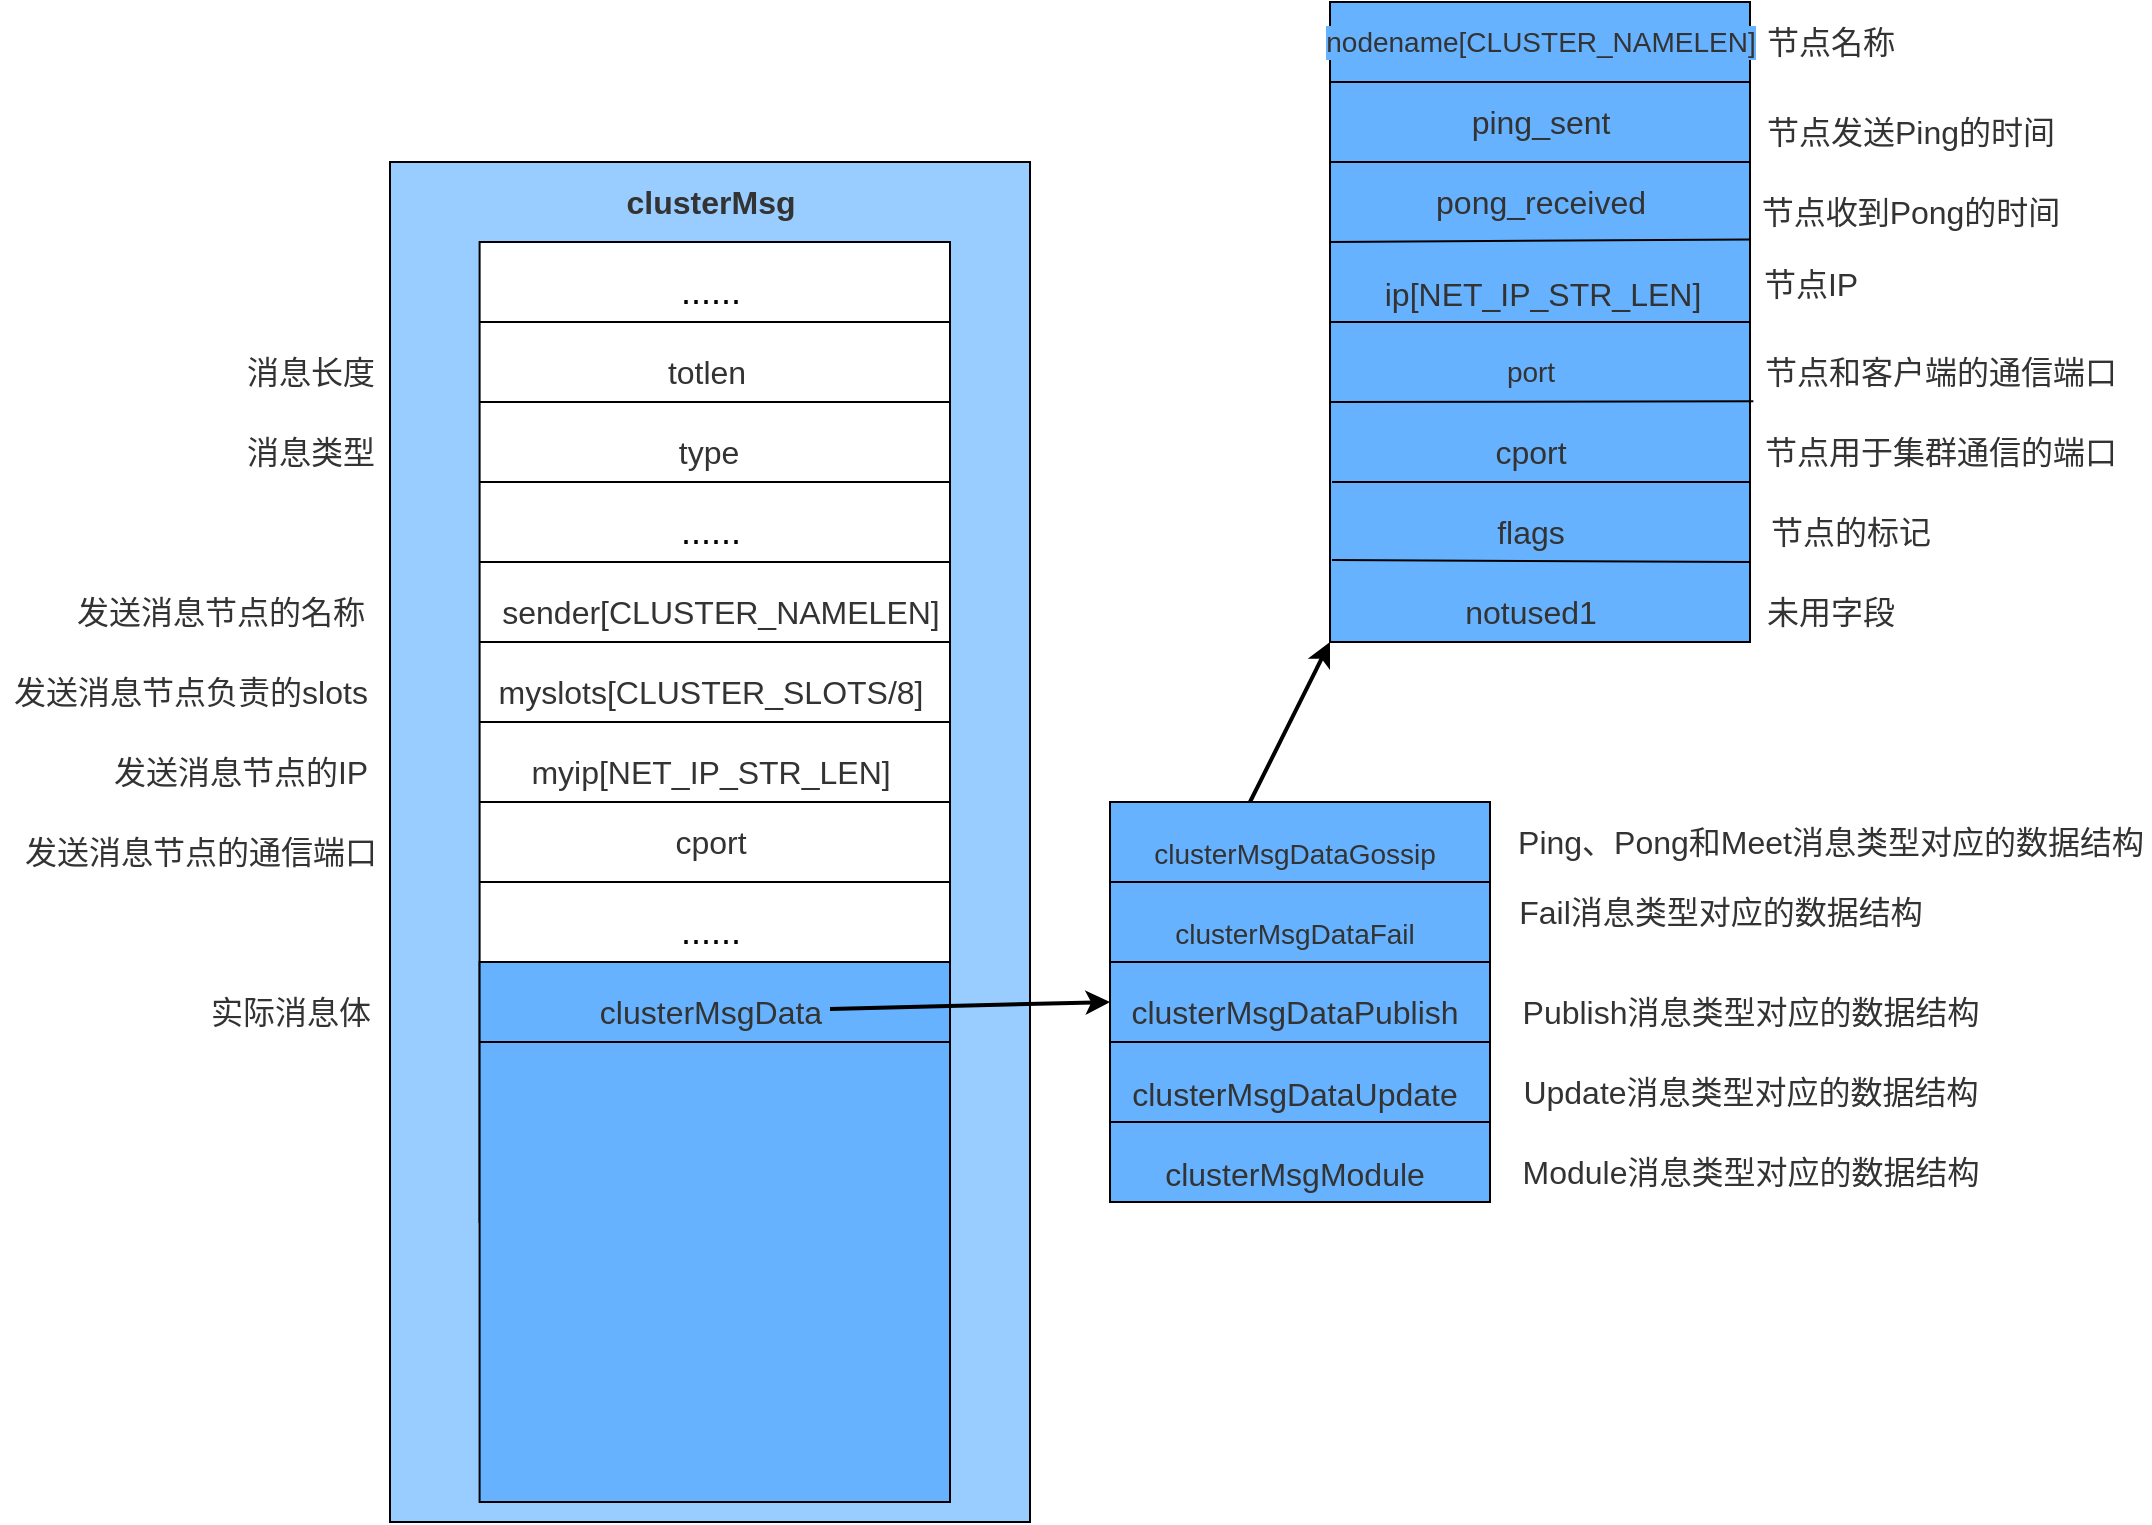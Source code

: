 <mxfile version="18.1.1" type="github">
  <diagram id="bmz4qM5Y3sQAAbuNU5tM" name="第 1 页">
    <mxGraphModel dx="1484" dy="2076" grid="1" gridSize="10" guides="1" tooltips="1" connect="1" arrows="1" fold="1" page="1" pageScale="1" pageWidth="827" pageHeight="1169" math="0" shadow="0">
      <root>
        <mxCell id="0" />
        <mxCell id="1" parent="0" />
        <mxCell id="fH-QqKqAevxP8JKAihMR-78" value="" style="rounded=0;whiteSpace=wrap;html=1;labelBackgroundColor=#FFFFFF;fontSize=18;fontColor=none;fillColor=#66B2FF;" vertex="1" parent="1">
          <mxGeometry x="670" y="-40" width="210" height="320" as="geometry" />
        </mxCell>
        <mxCell id="fH-QqKqAevxP8JKAihMR-61" value="&lt;span style=&quot;color: rgb(51, 51, 51); font-family: &amp;quot;PingFang SC&amp;quot;, Avenir, Tahoma, Arial, &amp;quot;Lantinghei SC&amp;quot;, &amp;quot;Microsoft Yahei&amp;quot;, &amp;quot;Hiragino Sans GB&amp;quot;, &amp;quot;Microsoft Sans Serif&amp;quot;, &amp;quot;WenQuanYi Micro Hei&amp;quot;, Helvetica, sans-serif; font-size: 16px; text-align: start;&quot;&gt;消息长度&lt;/span&gt;" style="text;html=1;resizable=0;autosize=1;align=center;verticalAlign=middle;points=[];fillColor=none;strokeColor=none;rounded=0;labelBackgroundColor=#FFFFFF;fontSize=18;fontColor=none;" vertex="1" parent="1">
          <mxGeometry x="120" y="130" width="80" height="30" as="geometry" />
        </mxCell>
        <mxCell id="fH-QqKqAevxP8JKAihMR-62" value="&lt;span style=&quot;color: rgb(51, 51, 51); font-family: &amp;quot;PingFang SC&amp;quot;, Avenir, Tahoma, Arial, &amp;quot;Lantinghei SC&amp;quot;, &amp;quot;Microsoft Yahei&amp;quot;, &amp;quot;Hiragino Sans GB&amp;quot;, &amp;quot;Microsoft Sans Serif&amp;quot;, &amp;quot;WenQuanYi Micro Hei&amp;quot;, Helvetica, sans-serif; font-size: 16px; text-align: start;&quot;&gt;消息类型&lt;/span&gt;" style="text;html=1;resizable=0;autosize=1;align=center;verticalAlign=middle;points=[];fillColor=none;strokeColor=none;rounded=0;labelBackgroundColor=#FFFFFF;fontSize=18;fontColor=none;" vertex="1" parent="1">
          <mxGeometry x="120" y="170" width="80" height="30" as="geometry" />
        </mxCell>
        <mxCell id="fH-QqKqAevxP8JKAihMR-63" value="&lt;span style=&quot;color: rgb(51, 51, 51); font-family: &amp;quot;PingFang SC&amp;quot;, Avenir, Tahoma, Arial, &amp;quot;Lantinghei SC&amp;quot;, &amp;quot;Microsoft Yahei&amp;quot;, &amp;quot;Hiragino Sans GB&amp;quot;, &amp;quot;Microsoft Sans Serif&amp;quot;, &amp;quot;WenQuanYi Micro Hei&amp;quot;, Helvetica, sans-serif; font-size: 16px; text-align: start;&quot;&gt;发送消息节点的名称&lt;/span&gt;" style="text;html=1;resizable=0;autosize=1;align=center;verticalAlign=middle;points=[];fillColor=none;strokeColor=none;rounded=0;labelBackgroundColor=#FFFFFF;fontSize=18;fontColor=none;" vertex="1" parent="1">
          <mxGeometry x="35" y="250" width="160" height="30" as="geometry" />
        </mxCell>
        <mxCell id="fH-QqKqAevxP8JKAihMR-64" value="&lt;span style=&quot;color: rgb(51, 51, 51); font-family: &amp;quot;PingFang SC&amp;quot;, Avenir, Tahoma, Arial, &amp;quot;Lantinghei SC&amp;quot;, &amp;quot;Microsoft Yahei&amp;quot;, &amp;quot;Hiragino Sans GB&amp;quot;, &amp;quot;Microsoft Sans Serif&amp;quot;, &amp;quot;WenQuanYi Micro Hei&amp;quot;, Helvetica, sans-serif; font-size: 16px; text-align: start;&quot;&gt;发送消息节点负责的slots&lt;/span&gt;" style="text;html=1;resizable=0;autosize=1;align=center;verticalAlign=middle;points=[];fillColor=none;strokeColor=none;rounded=0;labelBackgroundColor=#FFFFFF;fontSize=18;fontColor=none;" vertex="1" parent="1">
          <mxGeometry x="5" y="290" width="190" height="30" as="geometry" />
        </mxCell>
        <mxCell id="fH-QqKqAevxP8JKAihMR-65" value="&lt;span style=&quot;color: rgb(51, 51, 51); font-family: &amp;quot;PingFang SC&amp;quot;, Avenir, Tahoma, Arial, &amp;quot;Lantinghei SC&amp;quot;, &amp;quot;Microsoft Yahei&amp;quot;, &amp;quot;Hiragino Sans GB&amp;quot;, &amp;quot;Microsoft Sans Serif&amp;quot;, &amp;quot;WenQuanYi Micro Hei&amp;quot;, Helvetica, sans-serif; font-size: 16px; text-align: start;&quot;&gt;发送消息节点的IP&lt;/span&gt;" style="text;html=1;resizable=0;autosize=1;align=center;verticalAlign=middle;points=[];fillColor=none;strokeColor=none;rounded=0;labelBackgroundColor=#FFFFFF;fontSize=18;fontColor=none;" vertex="1" parent="1">
          <mxGeometry x="55" y="330" width="140" height="30" as="geometry" />
        </mxCell>
        <mxCell id="fH-QqKqAevxP8JKAihMR-66" value="&lt;span style=&quot;color: rgb(51, 51, 51); font-family: &amp;quot;PingFang SC&amp;quot;, Avenir, Tahoma, Arial, &amp;quot;Lantinghei SC&amp;quot;, &amp;quot;Microsoft Yahei&amp;quot;, &amp;quot;Hiragino Sans GB&amp;quot;, &amp;quot;Microsoft Sans Serif&amp;quot;, &amp;quot;WenQuanYi Micro Hei&amp;quot;, Helvetica, sans-serif; font-size: 16px; text-align: start;&quot;&gt;发送消息节点的通信端口&lt;/span&gt;" style="text;html=1;resizable=0;autosize=1;align=center;verticalAlign=middle;points=[];fillColor=none;strokeColor=none;rounded=0;labelBackgroundColor=#FFFFFF;fontSize=18;fontColor=none;" vertex="1" parent="1">
          <mxGeometry x="10" y="370" width="190" height="30" as="geometry" />
        </mxCell>
        <mxCell id="fH-QqKqAevxP8JKAihMR-67" value="&lt;span style=&quot;color: rgb(51, 51, 51); font-family: &amp;quot;PingFang SC&amp;quot;, Avenir, Tahoma, Arial, &amp;quot;Lantinghei SC&amp;quot;, &amp;quot;Microsoft Yahei&amp;quot;, &amp;quot;Hiragino Sans GB&amp;quot;, &amp;quot;Microsoft Sans Serif&amp;quot;, &amp;quot;WenQuanYi Micro Hei&amp;quot;, Helvetica, sans-serif; font-size: 16px; text-align: start;&quot;&gt;实际消息体&lt;/span&gt;" style="text;html=1;resizable=0;autosize=1;align=center;verticalAlign=middle;points=[];fillColor=none;strokeColor=none;rounded=0;labelBackgroundColor=#FFFFFF;fontSize=18;fontColor=none;" vertex="1" parent="1">
          <mxGeometry x="100" y="450" width="100" height="30" as="geometry" />
        </mxCell>
        <mxCell id="fH-QqKqAevxP8JKAihMR-69" value="&lt;span style=&quot;color: rgb(51, 51, 51); font-family: &amp;quot;PingFang SC&amp;quot;, Avenir, Tahoma, Arial, &amp;quot;Lantinghei SC&amp;quot;, &amp;quot;Microsoft Yahei&amp;quot;, &amp;quot;Hiragino Sans GB&amp;quot;, &amp;quot;Microsoft Sans Serif&amp;quot;, &amp;quot;WenQuanYi Micro Hei&amp;quot;, Helvetica, sans-serif; font-size: 16px; text-align: start;&quot;&gt;Ping、Pong和Meet消息类型对应的数据结构&lt;/span&gt;" style="text;html=1;resizable=0;autosize=1;align=center;verticalAlign=middle;points=[];fillColor=none;strokeColor=none;rounded=0;labelBackgroundColor=#FFFFFF;fontSize=18;fontColor=none;" vertex="1" parent="1">
          <mxGeometry x="760" y="365" width="320" height="30" as="geometry" />
        </mxCell>
        <mxCell id="fH-QqKqAevxP8JKAihMR-70" value="&lt;span style=&quot;color: rgb(51, 51, 51); font-family: &amp;quot;PingFang SC&amp;quot;, Avenir, Tahoma, Arial, &amp;quot;Lantinghei SC&amp;quot;, &amp;quot;Microsoft Yahei&amp;quot;, &amp;quot;Hiragino Sans GB&amp;quot;, &amp;quot;Microsoft Sans Serif&amp;quot;, &amp;quot;WenQuanYi Micro Hei&amp;quot;, Helvetica, sans-serif; font-size: 16px; text-align: start;&quot;&gt;Fail消息类型对应的数据结构&lt;/span&gt;" style="text;html=1;resizable=0;autosize=1;align=center;verticalAlign=middle;points=[];fillColor=none;strokeColor=none;rounded=0;labelBackgroundColor=#FFFFFF;fontSize=18;fontColor=none;" vertex="1" parent="1">
          <mxGeometry x="760" y="400" width="210" height="30" as="geometry" />
        </mxCell>
        <mxCell id="fH-QqKqAevxP8JKAihMR-71" value="&lt;span style=&quot;color: rgb(51, 51, 51); font-family: &amp;quot;PingFang SC&amp;quot;, Avenir, Tahoma, Arial, &amp;quot;Lantinghei SC&amp;quot;, &amp;quot;Microsoft Yahei&amp;quot;, &amp;quot;Hiragino Sans GB&amp;quot;, &amp;quot;Microsoft Sans Serif&amp;quot;, &amp;quot;WenQuanYi Micro Hei&amp;quot;, Helvetica, sans-serif; font-size: 16px; text-align: start;&quot;&gt;Publish消息类型对应的数据结构&lt;/span&gt;" style="text;html=1;resizable=0;autosize=1;align=center;verticalAlign=middle;points=[];fillColor=none;strokeColor=none;rounded=0;labelBackgroundColor=#FFFFFF;fontSize=18;fontColor=none;" vertex="1" parent="1">
          <mxGeometry x="760" y="450" width="240" height="30" as="geometry" />
        </mxCell>
        <mxCell id="fH-QqKqAevxP8JKAihMR-72" value="&lt;span style=&quot;color: rgb(51, 51, 51); font-family: &amp;quot;PingFang SC&amp;quot;, Avenir, Tahoma, Arial, &amp;quot;Lantinghei SC&amp;quot;, &amp;quot;Microsoft Yahei&amp;quot;, &amp;quot;Hiragino Sans GB&amp;quot;, &amp;quot;Microsoft Sans Serif&amp;quot;, &amp;quot;WenQuanYi Micro Hei&amp;quot;, Helvetica, sans-serif; font-size: 16px; text-align: start;&quot;&gt;Update消息类型对应的数据结构&lt;/span&gt;" style="text;html=1;resizable=0;autosize=1;align=center;verticalAlign=middle;points=[];fillColor=none;strokeColor=none;rounded=0;labelBackgroundColor=#FFFFFF;fontSize=18;fontColor=none;" vertex="1" parent="1">
          <mxGeometry x="760" y="490" width="240" height="30" as="geometry" />
        </mxCell>
        <mxCell id="fH-QqKqAevxP8JKAihMR-73" value="&lt;span style=&quot;color: rgb(51, 51, 51); font-family: &amp;quot;PingFang SC&amp;quot;, Avenir, Tahoma, Arial, &amp;quot;Lantinghei SC&amp;quot;, &amp;quot;Microsoft Yahei&amp;quot;, &amp;quot;Hiragino Sans GB&amp;quot;, &amp;quot;Microsoft Sans Serif&amp;quot;, &amp;quot;WenQuanYi Micro Hei&amp;quot;, Helvetica, sans-serif; font-size: 16px; text-align: start;&quot;&gt;Module消息类型对应的数据结构&lt;/span&gt;" style="text;html=1;resizable=0;autosize=1;align=center;verticalAlign=middle;points=[];fillColor=none;strokeColor=none;rounded=0;labelBackgroundColor=#FFFFFF;fontSize=18;fontColor=none;" vertex="1" parent="1">
          <mxGeometry x="760" y="530" width="240" height="30" as="geometry" />
        </mxCell>
        <mxCell id="fH-QqKqAevxP8JKAihMR-18" value="" style="group" vertex="1" connectable="0" parent="1">
          <mxGeometry x="200" y="40" width="550" height="680" as="geometry" />
        </mxCell>
        <mxCell id="fH-QqKqAevxP8JKAihMR-1" value="" style="rounded=0;whiteSpace=wrap;html=1;fillColor=#99CCFF;" vertex="1" parent="fH-QqKqAevxP8JKAihMR-18">
          <mxGeometry width="320" height="680" as="geometry" />
        </mxCell>
        <mxCell id="fH-QqKqAevxP8JKAihMR-4" value="" style="rounded=0;whiteSpace=wrap;html=1;labelBackgroundColor=#99CCFF;fillColor=#FFFFFF;" vertex="1" parent="fH-QqKqAevxP8JKAihMR-18">
          <mxGeometry x="44.8" y="40" width="235.2" height="490" as="geometry" />
        </mxCell>
        <mxCell id="fH-QqKqAevxP8JKAihMR-7" value="" style="endArrow=none;html=1;rounded=0;exitX=0;exitY=0.25;exitDx=0;exitDy=0;" edge="1" parent="fH-QqKqAevxP8JKAihMR-18">
          <mxGeometry width="50" height="50" relative="1" as="geometry">
            <mxPoint x="44.8" y="120" as="sourcePoint" />
            <mxPoint x="280" y="120" as="targetPoint" />
          </mxGeometry>
        </mxCell>
        <mxCell id="fH-QqKqAevxP8JKAihMR-16" value="&lt;span style=&quot;color: rgb(51, 51, 51); font-family: &amp;quot;PingFang SC&amp;quot;, Avenir, Tahoma, Arial, &amp;quot;Lantinghei SC&amp;quot;, &amp;quot;Microsoft Yahei&amp;quot;, &amp;quot;Hiragino Sans GB&amp;quot;, &amp;quot;Microsoft Sans Serif&amp;quot;, &amp;quot;WenQuanYi Micro Hei&amp;quot;, Helvetica, sans-serif; font-size: 16px; text-align: start;&quot;&gt;sender[CLUSTER_NAMELEN]&lt;/span&gt;" style="text;html=1;resizable=0;autosize=1;align=center;verticalAlign=middle;points=[];fillColor=none;strokeColor=none;rounded=0;labelBackgroundColor=#FFFFFF;fontSize=18;fontColor=none;" vertex="1" parent="fH-QqKqAevxP8JKAihMR-18">
          <mxGeometry x="54.8" y="210" width="220" height="30" as="geometry" />
        </mxCell>
        <mxCell id="fH-QqKqAevxP8JKAihMR-27" value="&lt;span style=&quot;color: rgb(51, 51, 51); font-family: &amp;quot;PingFang SC&amp;quot;, Avenir, Tahoma, Arial, &amp;quot;Lantinghei SC&amp;quot;, &amp;quot;Microsoft Yahei&amp;quot;, &amp;quot;Hiragino Sans GB&amp;quot;, &amp;quot;Microsoft Sans Serif&amp;quot;, &amp;quot;WenQuanYi Micro Hei&amp;quot;, Helvetica, sans-serif; font-size: 16px; text-align: start;&quot;&gt;cport&lt;/span&gt;" style="text;html=1;resizable=0;autosize=1;align=center;verticalAlign=middle;points=[];fillColor=none;strokeColor=none;rounded=0;labelBackgroundColor=#FFFFFF;fontSize=18;fontColor=none;" vertex="1" parent="fH-QqKqAevxP8JKAihMR-18">
          <mxGeometry x="135" y="325" width="50" height="30" as="geometry" />
        </mxCell>
        <mxCell id="fH-QqKqAevxP8JKAihMR-13" value="......" style="text;html=1;resizable=0;autosize=1;align=center;verticalAlign=middle;points=[];fillColor=none;strokeColor=none;rounded=0;labelBackgroundColor=#FFFFFF;fontSize=18;fontColor=none;" vertex="1" parent="fH-QqKqAevxP8JKAihMR-18">
          <mxGeometry x="135" y="50" width="50" height="30" as="geometry" />
        </mxCell>
        <mxCell id="fH-QqKqAevxP8JKAihMR-2" value="&lt;span style=&quot;color: rgb(51, 51, 51); font-family: &amp;quot;PingFang SC&amp;quot;, Avenir, Tahoma, Arial, &amp;quot;Lantinghei SC&amp;quot;, &amp;quot;Microsoft Yahei&amp;quot;, &amp;quot;Hiragino Sans GB&amp;quot;, &amp;quot;Microsoft Sans Serif&amp;quot;, &amp;quot;WenQuanYi Micro Hei&amp;quot;, Helvetica, sans-serif; font-size: 16px; text-align: start; background-color: rgb(153, 204, 255);&quot;&gt;&lt;b style=&quot;&quot;&gt;clusterMsg&lt;/b&gt;&lt;/span&gt;" style="text;html=1;resizable=0;autosize=1;align=center;verticalAlign=middle;points=[];fillColor=none;strokeColor=none;rounded=0;" vertex="1" parent="fH-QqKqAevxP8JKAihMR-18">
          <mxGeometry x="110" y="10" width="100" height="20" as="geometry" />
        </mxCell>
        <mxCell id="fH-QqKqAevxP8JKAihMR-26" value="&lt;span style=&quot;color: rgb(51, 51, 51); font-family: &amp;quot;PingFang SC&amp;quot;, Avenir, Tahoma, Arial, &amp;quot;Lantinghei SC&amp;quot;, &amp;quot;Microsoft Yahei&amp;quot;, &amp;quot;Hiragino Sans GB&amp;quot;, &amp;quot;Microsoft Sans Serif&amp;quot;, &amp;quot;WenQuanYi Micro Hei&amp;quot;, Helvetica, sans-serif; font-size: 16px; text-align: start;&quot;&gt;myip[NET_IP_STR_LEN]&lt;/span&gt;" style="text;html=1;resizable=0;autosize=1;align=center;verticalAlign=middle;points=[];fillColor=none;strokeColor=none;rounded=0;labelBackgroundColor=#FFFFFF;fontSize=18;fontColor=none;" vertex="1" parent="fH-QqKqAevxP8JKAihMR-18">
          <mxGeometry x="65" y="290" width="190" height="30" as="geometry" />
        </mxCell>
        <mxCell id="fH-QqKqAevxP8JKAihMR-36" value="" style="rounded=0;whiteSpace=wrap;html=1;labelBackgroundColor=#FFFFFF;fontSize=18;fontColor=none;fillColor=#66B2FF;" vertex="1" parent="fH-QqKqAevxP8JKAihMR-18">
          <mxGeometry x="44.8" y="400" width="235.2" height="270" as="geometry" />
        </mxCell>
        <mxCell id="fH-QqKqAevxP8JKAihMR-37" value="&lt;span style=&quot;color: rgb(51, 51, 51); font-family: &amp;quot;PingFang SC&amp;quot;, Avenir, Tahoma, Arial, &amp;quot;Lantinghei SC&amp;quot;, &amp;quot;Microsoft Yahei&amp;quot;, &amp;quot;Hiragino Sans GB&amp;quot;, &amp;quot;Microsoft Sans Serif&amp;quot;, &amp;quot;WenQuanYi Micro Hei&amp;quot;, Helvetica, sans-serif; font-size: 16px; text-align: start;&quot;&gt;clusterMsgData&lt;/span&gt;" style="text;html=1;resizable=0;autosize=1;align=center;verticalAlign=middle;points=[];fillColor=none;strokeColor=none;rounded=0;labelBackgroundColor=#66B2FF;fontSize=18;fontColor=none;" vertex="1" parent="fH-QqKqAevxP8JKAihMR-18">
          <mxGeometry x="100" y="410" width="120" height="30" as="geometry" />
        </mxCell>
        <mxCell id="fH-QqKqAevxP8JKAihMR-54" value="" style="endArrow=classic;html=1;rounded=0;fontSize=14;fontColor=none;strokeWidth=2;" edge="1" parent="fH-QqKqAevxP8JKAihMR-18" source="fH-QqKqAevxP8JKAihMR-37">
          <mxGeometry width="50" height="50" relative="1" as="geometry">
            <mxPoint x="280" y="450" as="sourcePoint" />
            <mxPoint x="360" y="420" as="targetPoint" />
          </mxGeometry>
        </mxCell>
        <mxCell id="fH-QqKqAevxP8JKAihMR-47" value="" style="group" vertex="1" connectable="0" parent="fH-QqKqAevxP8JKAihMR-18">
          <mxGeometry x="360" y="320" width="190" height="200" as="geometry" />
        </mxCell>
        <mxCell id="fH-QqKqAevxP8JKAihMR-38" value="" style="rounded=0;whiteSpace=wrap;html=1;labelBackgroundColor=#66B2FF;fontSize=18;fontColor=none;fillColor=#66B2FF;" vertex="1" parent="fH-QqKqAevxP8JKAihMR-47">
          <mxGeometry width="190" height="200" as="geometry" />
        </mxCell>
        <mxCell id="fH-QqKqAevxP8JKAihMR-39" value="" style="endArrow=none;html=1;rounded=0;" edge="1" parent="fH-QqKqAevxP8JKAihMR-47">
          <mxGeometry width="50" height="50" relative="1" as="geometry">
            <mxPoint y="40" as="sourcePoint" />
            <mxPoint x="190" y="40" as="targetPoint" />
          </mxGeometry>
        </mxCell>
        <mxCell id="fH-QqKqAevxP8JKAihMR-44" value="&lt;span style=&quot;color: rgb(51, 51, 51); font-family: &amp;quot;PingFang SC&amp;quot;, Avenir, Tahoma, Arial, &amp;quot;Lantinghei SC&amp;quot;, &amp;quot;Microsoft Yahei&amp;quot;, &amp;quot;Hiragino Sans GB&amp;quot;, &amp;quot;Microsoft Sans Serif&amp;quot;, &amp;quot;WenQuanYi Micro Hei&amp;quot;, Helvetica, sans-serif; text-align: start; background-color: rgb(102, 178, 255);&quot;&gt;&lt;font style=&quot;font-size: 14px;&quot;&gt;clusterMsgDataGossip&lt;/font&gt;&lt;/span&gt;" style="text;html=1;resizable=0;autosize=1;align=center;verticalAlign=middle;points=[];fillColor=none;strokeColor=none;rounded=0;labelBackgroundColor=#66B2FF;fontSize=18;fontColor=none;" vertex="1" parent="fH-QqKqAevxP8JKAihMR-47">
          <mxGeometry x="17.4" y="10" width="150" height="30" as="geometry" />
        </mxCell>
        <mxCell id="fH-QqKqAevxP8JKAihMR-41" value="" style="endArrow=none;html=1;rounded=0;" edge="1" parent="fH-QqKqAevxP8JKAihMR-47">
          <mxGeometry width="50" height="50" relative="1" as="geometry">
            <mxPoint y="80" as="sourcePoint" />
            <mxPoint x="190" y="80" as="targetPoint" />
          </mxGeometry>
        </mxCell>
        <mxCell id="fH-QqKqAevxP8JKAihMR-42" value="" style="endArrow=none;html=1;rounded=0;" edge="1" parent="fH-QqKqAevxP8JKAihMR-47">
          <mxGeometry width="50" height="50" relative="1" as="geometry">
            <mxPoint y="120" as="sourcePoint" />
            <mxPoint x="190" y="120" as="targetPoint" />
          </mxGeometry>
        </mxCell>
        <mxCell id="fH-QqKqAevxP8JKAihMR-46" value="" style="endArrow=none;html=1;rounded=0;" edge="1" parent="fH-QqKqAevxP8JKAihMR-47">
          <mxGeometry width="50" height="50" relative="1" as="geometry">
            <mxPoint y="160" as="sourcePoint" />
            <mxPoint x="190" y="160" as="targetPoint" />
          </mxGeometry>
        </mxCell>
        <mxCell id="fH-QqKqAevxP8JKAihMR-77" value="" style="endArrow=classic;html=1;rounded=0;fontSize=14;fontColor=none;strokeWidth=2;" edge="1" parent="fH-QqKqAevxP8JKAihMR-18">
          <mxGeometry width="50" height="50" relative="1" as="geometry">
            <mxPoint x="430" y="320" as="sourcePoint" />
            <mxPoint x="470" y="240" as="targetPoint" />
          </mxGeometry>
        </mxCell>
        <mxCell id="fH-QqKqAevxP8JKAihMR-14" value="&lt;span style=&quot;color: rgb(51, 51, 51); font-family: &amp;quot;PingFang SC&amp;quot;, Avenir, Tahoma, Arial, &amp;quot;Lantinghei SC&amp;quot;, &amp;quot;Microsoft Yahei&amp;quot;, &amp;quot;Hiragino Sans GB&amp;quot;, &amp;quot;Microsoft Sans Serif&amp;quot;, &amp;quot;WenQuanYi Micro Hei&amp;quot;, Helvetica, sans-serif; font-size: 16px; text-align: start;&quot;&gt;totlen&lt;/span&gt;" style="text;html=1;resizable=0;autosize=1;align=center;verticalAlign=middle;points=[];fillColor=none;strokeColor=none;rounded=0;labelBackgroundColor=#FFFFFF;fontSize=18;fontColor=none;" vertex="1" parent="1">
          <mxGeometry x="328.4" y="130" width="60" height="30" as="geometry" />
        </mxCell>
        <mxCell id="fH-QqKqAevxP8JKAihMR-15" value="&lt;span style=&quot;color: rgb(51, 51, 51); font-family: &amp;quot;PingFang SC&amp;quot;, Avenir, Tahoma, Arial, &amp;quot;Lantinghei SC&amp;quot;, &amp;quot;Microsoft Yahei&amp;quot;, &amp;quot;Hiragino Sans GB&amp;quot;, &amp;quot;Microsoft Sans Serif&amp;quot;, &amp;quot;WenQuanYi Micro Hei&amp;quot;, Helvetica, sans-serif; font-size: 16px; text-align: start;&quot;&gt;type&lt;/span&gt;" style="text;html=1;resizable=0;autosize=1;align=center;verticalAlign=middle;points=[];fillColor=none;strokeColor=none;rounded=0;labelBackgroundColor=#FFFFFF;fontSize=18;fontColor=none;" vertex="1" parent="1">
          <mxGeometry x="334" y="170" width="50" height="30" as="geometry" />
        </mxCell>
        <mxCell id="fH-QqKqAevxP8JKAihMR-19" value="" style="endArrow=none;html=1;rounded=0;exitX=0;exitY=0.25;exitDx=0;exitDy=0;" edge="1" parent="1">
          <mxGeometry width="50" height="50" relative="1" as="geometry">
            <mxPoint x="244.8" y="120" as="sourcePoint" />
            <mxPoint x="480" y="120" as="targetPoint" />
          </mxGeometry>
        </mxCell>
        <mxCell id="fH-QqKqAevxP8JKAihMR-20" value="" style="endArrow=none;html=1;rounded=0;exitX=0;exitY=0.25;exitDx=0;exitDy=0;" edge="1" parent="1">
          <mxGeometry width="50" height="50" relative="1" as="geometry">
            <mxPoint x="244.8" y="240" as="sourcePoint" />
            <mxPoint x="480" y="240" as="targetPoint" />
          </mxGeometry>
        </mxCell>
        <mxCell id="fH-QqKqAevxP8JKAihMR-21" value="" style="endArrow=none;html=1;rounded=0;exitX=0;exitY=0.25;exitDx=0;exitDy=0;" edge="1" parent="1">
          <mxGeometry width="50" height="50" relative="1" as="geometry">
            <mxPoint x="244.8" y="280" as="sourcePoint" />
            <mxPoint x="480" y="280" as="targetPoint" />
          </mxGeometry>
        </mxCell>
        <mxCell id="fH-QqKqAevxP8JKAihMR-22" value="" style="endArrow=none;html=1;rounded=0;exitX=0;exitY=0.25;exitDx=0;exitDy=0;" edge="1" parent="1">
          <mxGeometry width="50" height="50" relative="1" as="geometry">
            <mxPoint x="244.8" y="320" as="sourcePoint" />
            <mxPoint x="480" y="320" as="targetPoint" />
          </mxGeometry>
        </mxCell>
        <mxCell id="fH-QqKqAevxP8JKAihMR-23" value="&lt;span style=&quot;color: rgb(51, 51, 51); font-family: &amp;quot;PingFang SC&amp;quot;, Avenir, Tahoma, Arial, &amp;quot;Lantinghei SC&amp;quot;, &amp;quot;Microsoft Yahei&amp;quot;, &amp;quot;Hiragino Sans GB&amp;quot;, &amp;quot;Microsoft Sans Serif&amp;quot;, &amp;quot;WenQuanYi Micro Hei&amp;quot;, Helvetica, sans-serif; font-size: 16px; text-align: start;&quot;&gt;myslots[CLUSTER_SLOTS/8]&lt;/span&gt;" style="text;html=1;resizable=0;autosize=1;align=center;verticalAlign=middle;points=[];fillColor=none;strokeColor=none;rounded=0;labelBackgroundColor=#FFFFFF;fontSize=18;fontColor=none;" vertex="1" parent="1">
          <mxGeometry x="250" y="290" width="220" height="30" as="geometry" />
        </mxCell>
        <mxCell id="fH-QqKqAevxP8JKAihMR-24" value="" style="endArrow=none;html=1;rounded=0;exitX=0;exitY=0.25;exitDx=0;exitDy=0;" edge="1" parent="1">
          <mxGeometry width="50" height="50" relative="1" as="geometry">
            <mxPoint x="244.8" y="360" as="sourcePoint" />
            <mxPoint x="480" y="360" as="targetPoint" />
          </mxGeometry>
        </mxCell>
        <mxCell id="fH-QqKqAevxP8JKAihMR-25" value="" style="endArrow=none;html=1;rounded=0;exitX=0;exitY=0.25;exitDx=0;exitDy=0;" edge="1" parent="1">
          <mxGeometry width="50" height="50" relative="1" as="geometry">
            <mxPoint x="244.8" y="400" as="sourcePoint" />
            <mxPoint x="480" y="400" as="targetPoint" />
          </mxGeometry>
        </mxCell>
        <mxCell id="fH-QqKqAevxP8JKAihMR-28" value="" style="endArrow=none;html=1;rounded=0;exitX=0;exitY=0.25;exitDx=0;exitDy=0;" edge="1" parent="1">
          <mxGeometry width="50" height="50" relative="1" as="geometry">
            <mxPoint x="244.8" y="440" as="sourcePoint" />
            <mxPoint x="480" y="440" as="targetPoint" />
          </mxGeometry>
        </mxCell>
        <mxCell id="fH-QqKqAevxP8JKAihMR-29" value="......" style="text;html=1;resizable=0;autosize=1;align=center;verticalAlign=middle;points=[];fillColor=none;strokeColor=none;rounded=0;labelBackgroundColor=#FFFFFF;fontSize=18;fontColor=none;" vertex="1" parent="1">
          <mxGeometry x="335" y="410" width="50" height="30" as="geometry" />
        </mxCell>
        <mxCell id="fH-QqKqAevxP8JKAihMR-33" value="" style="endArrow=none;html=1;rounded=0;exitX=0;exitY=0.25;exitDx=0;exitDy=0;" edge="1" parent="1">
          <mxGeometry width="50" height="50" relative="1" as="geometry">
            <mxPoint x="244.8" y="200" as="sourcePoint" />
            <mxPoint x="480" y="200" as="targetPoint" />
          </mxGeometry>
        </mxCell>
        <mxCell id="fH-QqKqAevxP8JKAihMR-35" value="......" style="text;html=1;resizable=0;autosize=1;align=center;verticalAlign=middle;points=[];fillColor=none;strokeColor=none;rounded=0;labelBackgroundColor=#FFFFFF;fontSize=18;fontColor=none;" vertex="1" parent="1">
          <mxGeometry x="335" y="210" width="50" height="30" as="geometry" />
        </mxCell>
        <mxCell id="fH-QqKqAevxP8JKAihMR-49" value="&lt;span style=&quot;color: rgb(51, 51, 51); font-family: &amp;quot;PingFang SC&amp;quot;, Avenir, Tahoma, Arial, &amp;quot;Lantinghei SC&amp;quot;, &amp;quot;Microsoft Yahei&amp;quot;, &amp;quot;Hiragino Sans GB&amp;quot;, &amp;quot;Microsoft Sans Serif&amp;quot;, &amp;quot;WenQuanYi Micro Hei&amp;quot;, Helvetica, sans-serif; text-align: start; background-color: rgb(102, 178, 255);&quot;&gt;&lt;font style=&quot;font-size: 14px;&quot;&gt;clusterMsgDataFail&lt;/font&gt;&lt;/span&gt;" style="text;html=1;resizable=0;autosize=1;align=center;verticalAlign=middle;points=[];fillColor=none;strokeColor=none;rounded=0;labelBackgroundColor=#66B2FF;fontSize=18;fontColor=none;" vertex="1" parent="1">
          <mxGeometry x="587.4" y="410" width="130" height="30" as="geometry" />
        </mxCell>
        <mxCell id="fH-QqKqAevxP8JKAihMR-50" value="&lt;span style=&quot;color: rgb(51, 51, 51); font-family: &amp;quot;PingFang SC&amp;quot;, Avenir, Tahoma, Arial, &amp;quot;Lantinghei SC&amp;quot;, &amp;quot;Microsoft Yahei&amp;quot;, &amp;quot;Hiragino Sans GB&amp;quot;, &amp;quot;Microsoft Sans Serif&amp;quot;, &amp;quot;WenQuanYi Micro Hei&amp;quot;, Helvetica, sans-serif; font-size: 16px; text-align: start; background-color: rgb(102, 178, 255);&quot;&gt;clusterMsgDataPublish&lt;/span&gt;" style="text;html=1;resizable=0;autosize=1;align=center;verticalAlign=middle;points=[];fillColor=none;strokeColor=none;rounded=0;labelBackgroundColor=#66B2FF;fontSize=18;fontColor=none;" vertex="1" parent="1">
          <mxGeometry x="567.4" y="450" width="170" height="30" as="geometry" />
        </mxCell>
        <mxCell id="fH-QqKqAevxP8JKAihMR-51" value="&lt;span style=&quot;color: rgb(51, 51, 51); font-family: &amp;quot;PingFang SC&amp;quot;, Avenir, Tahoma, Arial, &amp;quot;Lantinghei SC&amp;quot;, &amp;quot;Microsoft Yahei&amp;quot;, &amp;quot;Hiragino Sans GB&amp;quot;, &amp;quot;Microsoft Sans Serif&amp;quot;, &amp;quot;WenQuanYi Micro Hei&amp;quot;, Helvetica, sans-serif; font-size: 16px; text-align: start; background-color: rgb(102, 178, 255);&quot;&gt;clusterMsgDataUpdate&lt;/span&gt;" style="text;html=1;resizable=0;autosize=1;align=center;verticalAlign=middle;points=[];fillColor=none;strokeColor=none;rounded=0;labelBackgroundColor=#66B2FF;fontSize=18;fontColor=none;" vertex="1" parent="1">
          <mxGeometry x="567.4" y="491" width="170" height="30" as="geometry" />
        </mxCell>
        <mxCell id="fH-QqKqAevxP8JKAihMR-52" value="&lt;span style=&quot;color: rgb(51, 51, 51); font-family: &amp;quot;PingFang SC&amp;quot;, Avenir, Tahoma, Arial, &amp;quot;Lantinghei SC&amp;quot;, &amp;quot;Microsoft Yahei&amp;quot;, &amp;quot;Hiragino Sans GB&amp;quot;, &amp;quot;Microsoft Sans Serif&amp;quot;, &amp;quot;WenQuanYi Micro Hei&amp;quot;, Helvetica, sans-serif; font-size: 16px; text-align: start; background-color: rgb(102, 178, 255);&quot;&gt;clusterMsgModule&lt;/span&gt;" style="text;html=1;resizable=0;autosize=1;align=center;verticalAlign=middle;points=[];fillColor=none;strokeColor=none;rounded=0;labelBackgroundColor=#66B2FF;fontSize=18;fontColor=none;" vertex="1" parent="1">
          <mxGeometry x="582.4" y="531" width="140" height="30" as="geometry" />
        </mxCell>
        <mxCell id="fH-QqKqAevxP8JKAihMR-53" value="" style="endArrow=none;html=1;rounded=0;exitX=0;exitY=0.25;exitDx=0;exitDy=0;" edge="1" parent="1">
          <mxGeometry width="50" height="50" relative="1" as="geometry">
            <mxPoint x="244.8" y="480" as="sourcePoint" />
            <mxPoint x="480" y="480" as="targetPoint" />
          </mxGeometry>
        </mxCell>
        <mxCell id="fH-QqKqAevxP8JKAihMR-79" value="" style="endArrow=none;html=1;rounded=0;entryX=1;entryY=0.371;entryDx=0;entryDy=0;entryPerimeter=0;" edge="1" parent="1" target="fH-QqKqAevxP8JKAihMR-78">
          <mxGeometry width="50" height="50" relative="1" as="geometry">
            <mxPoint x="670" y="80" as="sourcePoint" />
            <mxPoint x="840" y="80" as="targetPoint" />
          </mxGeometry>
        </mxCell>
        <mxCell id="fH-QqKqAevxP8JKAihMR-80" value="" style="endArrow=none;html=1;rounded=0;entryX=1;entryY=0.25;entryDx=0;entryDy=0;" edge="1" parent="1" target="fH-QqKqAevxP8JKAihMR-78">
          <mxGeometry width="50" height="50" relative="1" as="geometry">
            <mxPoint x="670" y="40" as="sourcePoint" />
            <mxPoint x="840" y="40" as="targetPoint" />
          </mxGeometry>
        </mxCell>
        <mxCell id="fH-QqKqAevxP8JKAihMR-81" value="" style="endArrow=none;html=1;rounded=0;" edge="1" parent="1">
          <mxGeometry width="50" height="50" relative="1" as="geometry">
            <mxPoint x="670" as="sourcePoint" />
            <mxPoint x="880" as="targetPoint" />
          </mxGeometry>
        </mxCell>
        <mxCell id="fH-QqKqAevxP8JKAihMR-82" value="" style="endArrow=none;html=1;rounded=0;entryX=1;entryY=0.5;entryDx=0;entryDy=0;" edge="1" parent="1" target="fH-QqKqAevxP8JKAihMR-78">
          <mxGeometry width="50" height="50" relative="1" as="geometry">
            <mxPoint x="670" y="120" as="sourcePoint" />
            <mxPoint x="840" y="120" as="targetPoint" />
          </mxGeometry>
        </mxCell>
        <mxCell id="fH-QqKqAevxP8JKAihMR-83" value="" style="endArrow=none;html=1;rounded=0;entryX=1.008;entryY=0.624;entryDx=0;entryDy=0;entryPerimeter=0;" edge="1" parent="1" target="fH-QqKqAevxP8JKAihMR-78">
          <mxGeometry width="50" height="50" relative="1" as="geometry">
            <mxPoint x="670" y="160" as="sourcePoint" />
            <mxPoint x="840" y="160" as="targetPoint" />
          </mxGeometry>
        </mxCell>
        <mxCell id="fH-QqKqAevxP8JKAihMR-84" value="" style="endArrow=none;html=1;rounded=0;entryX=1;entryY=0.75;entryDx=0;entryDy=0;" edge="1" parent="1" target="fH-QqKqAevxP8JKAihMR-78">
          <mxGeometry width="50" height="50" relative="1" as="geometry">
            <mxPoint x="671" y="200" as="sourcePoint" />
            <mxPoint x="841" y="200" as="targetPoint" />
          </mxGeometry>
        </mxCell>
        <mxCell id="fH-QqKqAevxP8JKAihMR-85" value="" style="endArrow=none;html=1;rounded=0;" edge="1" parent="1">
          <mxGeometry width="50" height="50" relative="1" as="geometry">
            <mxPoint x="671" y="239" as="sourcePoint" />
            <mxPoint x="880" y="240" as="targetPoint" />
          </mxGeometry>
        </mxCell>
        <mxCell id="fH-QqKqAevxP8JKAihMR-98" value="&lt;span style=&quot;color: rgb(51, 51, 51); font-family: &amp;quot;PingFang SC&amp;quot;, Avenir, Tahoma, Arial, &amp;quot;Lantinghei SC&amp;quot;, &amp;quot;Microsoft Yahei&amp;quot;, &amp;quot;Hiragino Sans GB&amp;quot;, &amp;quot;Microsoft Sans Serif&amp;quot;, &amp;quot;WenQuanYi Micro Hei&amp;quot;, Helvetica, sans-serif; text-align: start;&quot;&gt;nodename[CLUSTER_NAMELEN]&lt;/span&gt;" style="text;html=1;resizable=0;autosize=1;align=center;verticalAlign=middle;points=[];fillColor=none;strokeColor=none;rounded=0;labelBackgroundColor=#66B2FF;fontSize=14;fontColor=none;" vertex="1" parent="1">
          <mxGeometry x="665" y="-30" width="220" height="20" as="geometry" />
        </mxCell>
        <mxCell id="fH-QqKqAevxP8JKAihMR-99" value="&lt;span style=&quot;color: rgb(51, 51, 51); font-family: &amp;quot;PingFang SC&amp;quot;, Avenir, Tahoma, Arial, &amp;quot;Lantinghei SC&amp;quot;, &amp;quot;Microsoft Yahei&amp;quot;, &amp;quot;Hiragino Sans GB&amp;quot;, &amp;quot;Microsoft Sans Serif&amp;quot;, &amp;quot;WenQuanYi Micro Hei&amp;quot;, Helvetica, sans-serif; font-size: 16px; text-align: start;&quot;&gt;notused1&lt;/span&gt;" style="text;html=1;resizable=0;autosize=1;align=center;verticalAlign=middle;points=[];fillColor=none;strokeColor=none;rounded=0;labelBackgroundColor=#66B2FF;fontSize=14;fontColor=none;" vertex="1" parent="1">
          <mxGeometry x="730" y="255" width="80" height="20" as="geometry" />
        </mxCell>
        <mxCell id="fH-QqKqAevxP8JKAihMR-100" value="&lt;span style=&quot;color: rgb(51, 51, 51); font-family: &amp;quot;PingFang SC&amp;quot;, Avenir, Tahoma, Arial, &amp;quot;Lantinghei SC&amp;quot;, &amp;quot;Microsoft Yahei&amp;quot;, &amp;quot;Hiragino Sans GB&amp;quot;, &amp;quot;Microsoft Sans Serif&amp;quot;, &amp;quot;WenQuanYi Micro Hei&amp;quot;, Helvetica, sans-serif; font-size: 16px; text-align: start;&quot;&gt;flags&lt;/span&gt;" style="text;html=1;resizable=0;autosize=1;align=center;verticalAlign=middle;points=[];fillColor=none;strokeColor=none;rounded=0;labelBackgroundColor=#66B2FF;fontSize=14;fontColor=none;" vertex="1" parent="1">
          <mxGeometry x="745" y="215" width="50" height="20" as="geometry" />
        </mxCell>
        <mxCell id="fH-QqKqAevxP8JKAihMR-101" value="&lt;span style=&quot;color: rgb(51, 51, 51); font-family: &amp;quot;PingFang SC&amp;quot;, Avenir, Tahoma, Arial, &amp;quot;Lantinghei SC&amp;quot;, &amp;quot;Microsoft Yahei&amp;quot;, &amp;quot;Hiragino Sans GB&amp;quot;, &amp;quot;Microsoft Sans Serif&amp;quot;, &amp;quot;WenQuanYi Micro Hei&amp;quot;, Helvetica, sans-serif; font-size: 16px; text-align: start;&quot;&gt;cport&lt;/span&gt;" style="text;html=1;resizable=0;autosize=1;align=center;verticalAlign=middle;points=[];fillColor=none;strokeColor=none;rounded=0;labelBackgroundColor=#66B2FF;fontSize=14;fontColor=none;" vertex="1" parent="1">
          <mxGeometry x="745" y="175" width="50" height="20" as="geometry" />
        </mxCell>
        <mxCell id="fH-QqKqAevxP8JKAihMR-102" value="&lt;span style=&quot;color: rgb(51, 51, 51); font-family: &amp;quot;PingFang SC&amp;quot;, Avenir, Tahoma, Arial, &amp;quot;Lantinghei SC&amp;quot;, &amp;quot;Microsoft Yahei&amp;quot;, &amp;quot;Hiragino Sans GB&amp;quot;, &amp;quot;Microsoft Sans Serif&amp;quot;, &amp;quot;WenQuanYi Micro Hei&amp;quot;, Helvetica, sans-serif; text-align: start;&quot;&gt;port&lt;/span&gt;" style="text;html=1;resizable=0;autosize=1;align=center;verticalAlign=middle;points=[];fillColor=none;strokeColor=none;rounded=0;labelBackgroundColor=#66B2FF;fontSize=14;fontColor=none;" vertex="1" parent="1">
          <mxGeometry x="750" y="135" width="40" height="20" as="geometry" />
        </mxCell>
        <mxCell id="fH-QqKqAevxP8JKAihMR-103" value="&lt;span style=&quot;color: rgb(51, 51, 51); font-family: &amp;quot;PingFang SC&amp;quot;, Avenir, Tahoma, Arial, &amp;quot;Lantinghei SC&amp;quot;, &amp;quot;Microsoft Yahei&amp;quot;, &amp;quot;Hiragino Sans GB&amp;quot;, &amp;quot;Microsoft Sans Serif&amp;quot;, &amp;quot;WenQuanYi Micro Hei&amp;quot;, Helvetica, sans-serif; font-size: 16px; text-align: start;&quot;&gt;ip[NET_IP_STR_LEN]&lt;/span&gt;" style="text;html=1;resizable=0;autosize=1;align=center;verticalAlign=middle;points=[];fillColor=none;strokeColor=none;rounded=0;labelBackgroundColor=#66B2FF;fontSize=14;fontColor=none;" vertex="1" parent="1">
          <mxGeometry x="691" y="96" width="170" height="20" as="geometry" />
        </mxCell>
        <mxCell id="fH-QqKqAevxP8JKAihMR-104" value="&lt;span style=&quot;color: rgb(51, 51, 51); font-family: &amp;quot;PingFang SC&amp;quot;, Avenir, Tahoma, Arial, &amp;quot;Lantinghei SC&amp;quot;, &amp;quot;Microsoft Yahei&amp;quot;, &amp;quot;Hiragino Sans GB&amp;quot;, &amp;quot;Microsoft Sans Serif&amp;quot;, &amp;quot;WenQuanYi Micro Hei&amp;quot;, Helvetica, sans-serif; font-size: 16px; text-align: start;&quot;&gt;pong_received&lt;/span&gt;" style="text;html=1;resizable=0;autosize=1;align=center;verticalAlign=middle;points=[];fillColor=none;strokeColor=none;rounded=0;labelBackgroundColor=#66B2FF;fontSize=14;fontColor=none;" vertex="1" parent="1">
          <mxGeometry x="715" y="50" width="120" height="20" as="geometry" />
        </mxCell>
        <mxCell id="fH-QqKqAevxP8JKAihMR-105" value="&lt;span style=&quot;color: rgb(51, 51, 51); font-family: &amp;quot;PingFang SC&amp;quot;, Avenir, Tahoma, Arial, &amp;quot;Lantinghei SC&amp;quot;, &amp;quot;Microsoft Yahei&amp;quot;, &amp;quot;Hiragino Sans GB&amp;quot;, &amp;quot;Microsoft Sans Serif&amp;quot;, &amp;quot;WenQuanYi Micro Hei&amp;quot;, Helvetica, sans-serif; font-size: 16px; text-align: start;&quot;&gt;ping_sent&lt;/span&gt;" style="text;html=1;resizable=0;autosize=1;align=center;verticalAlign=middle;points=[];fillColor=none;strokeColor=none;rounded=0;labelBackgroundColor=#66B2FF;fontSize=14;fontColor=none;" vertex="1" parent="1">
          <mxGeometry x="735" y="10" width="80" height="20" as="geometry" />
        </mxCell>
        <mxCell id="fH-QqKqAevxP8JKAihMR-107" value="&lt;span style=&quot;color: rgb(51, 51, 51); font-family: &amp;quot;PingFang SC&amp;quot;, Avenir, Tahoma, Arial, &amp;quot;Lantinghei SC&amp;quot;, &amp;quot;Microsoft Yahei&amp;quot;, &amp;quot;Hiragino Sans GB&amp;quot;, &amp;quot;Microsoft Sans Serif&amp;quot;, &amp;quot;WenQuanYi Micro Hei&amp;quot;, Helvetica, sans-serif; font-size: 16px; text-align: start;&quot;&gt;节点名称&lt;/span&gt;" style="text;html=1;resizable=0;autosize=1;align=center;verticalAlign=middle;points=[];fillColor=none;strokeColor=none;rounded=0;labelBackgroundColor=#FFFFFF;fontSize=18;fontColor=none;" vertex="1" parent="1">
          <mxGeometry x="880" y="-35" width="80" height="30" as="geometry" />
        </mxCell>
        <mxCell id="fH-QqKqAevxP8JKAihMR-108" value="&lt;span style=&quot;color: rgb(51, 51, 51); font-family: &amp;quot;PingFang SC&amp;quot;, Avenir, Tahoma, Arial, &amp;quot;Lantinghei SC&amp;quot;, &amp;quot;Microsoft Yahei&amp;quot;, &amp;quot;Hiragino Sans GB&amp;quot;, &amp;quot;Microsoft Sans Serif&amp;quot;, &amp;quot;WenQuanYi Micro Hei&amp;quot;, Helvetica, sans-serif; font-size: 16px; text-align: start;&quot;&gt;节点发送Ping的时间&lt;/span&gt;" style="text;html=1;resizable=0;autosize=1;align=center;verticalAlign=middle;points=[];fillColor=none;strokeColor=none;rounded=0;labelBackgroundColor=#FFFFFF;fontSize=18;fontColor=none;" vertex="1" parent="1">
          <mxGeometry x="880" y="10" width="160" height="30" as="geometry" />
        </mxCell>
        <mxCell id="fH-QqKqAevxP8JKAihMR-109" value="&lt;span style=&quot;color: rgb(51, 51, 51); font-family: &amp;quot;PingFang SC&amp;quot;, Avenir, Tahoma, Arial, &amp;quot;Lantinghei SC&amp;quot;, &amp;quot;Microsoft Yahei&amp;quot;, &amp;quot;Hiragino Sans GB&amp;quot;, &amp;quot;Microsoft Sans Serif&amp;quot;, &amp;quot;WenQuanYi Micro Hei&amp;quot;, Helvetica, sans-serif; font-size: 16px; text-align: start;&quot;&gt;节点收到Pong的时间&lt;/span&gt;" style="text;html=1;resizable=0;autosize=1;align=center;verticalAlign=middle;points=[];fillColor=none;strokeColor=none;rounded=0;labelBackgroundColor=#FFFFFF;fontSize=18;fontColor=none;" vertex="1" parent="1">
          <mxGeometry x="880" y="50" width="160" height="30" as="geometry" />
        </mxCell>
        <mxCell id="fH-QqKqAevxP8JKAihMR-110" value="&lt;span style=&quot;color: rgb(51, 51, 51); font-family: &amp;quot;PingFang SC&amp;quot;, Avenir, Tahoma, Arial, &amp;quot;Lantinghei SC&amp;quot;, &amp;quot;Microsoft Yahei&amp;quot;, &amp;quot;Hiragino Sans GB&amp;quot;, &amp;quot;Microsoft Sans Serif&amp;quot;, &amp;quot;WenQuanYi Micro Hei&amp;quot;, Helvetica, sans-serif; font-size: 16px; text-align: start;&quot;&gt;节点IP&lt;/span&gt;" style="text;html=1;resizable=0;autosize=1;align=center;verticalAlign=middle;points=[];fillColor=none;strokeColor=none;rounded=0;labelBackgroundColor=#FFFFFF;fontSize=18;fontColor=none;" vertex="1" parent="1">
          <mxGeometry x="880" y="86" width="60" height="30" as="geometry" />
        </mxCell>
        <mxCell id="fH-QqKqAevxP8JKAihMR-111" value="&lt;span style=&quot;color: rgb(51, 51, 51); font-family: &amp;quot;PingFang SC&amp;quot;, Avenir, Tahoma, Arial, &amp;quot;Lantinghei SC&amp;quot;, &amp;quot;Microsoft Yahei&amp;quot;, &amp;quot;Hiragino Sans GB&amp;quot;, &amp;quot;Microsoft Sans Serif&amp;quot;, &amp;quot;WenQuanYi Micro Hei&amp;quot;, Helvetica, sans-serif; font-size: 16px; text-align: start;&quot;&gt;节点和客户端的通信端口&lt;/span&gt;" style="text;html=1;resizable=0;autosize=1;align=center;verticalAlign=middle;points=[];fillColor=none;strokeColor=none;rounded=0;labelBackgroundColor=#FFFFFF;fontSize=18;fontColor=none;" vertex="1" parent="1">
          <mxGeometry x="880" y="130" width="190" height="30" as="geometry" />
        </mxCell>
        <mxCell id="fH-QqKqAevxP8JKAihMR-112" value="&lt;span style=&quot;color: rgb(51, 51, 51); font-family: &amp;quot;PingFang SC&amp;quot;, Avenir, Tahoma, Arial, &amp;quot;Lantinghei SC&amp;quot;, &amp;quot;Microsoft Yahei&amp;quot;, &amp;quot;Hiragino Sans GB&amp;quot;, &amp;quot;Microsoft Sans Serif&amp;quot;, &amp;quot;WenQuanYi Micro Hei&amp;quot;, Helvetica, sans-serif; font-size: 16px; text-align: start;&quot;&gt;节点用于集群通信的端口&lt;/span&gt;" style="text;html=1;resizable=0;autosize=1;align=center;verticalAlign=middle;points=[];fillColor=none;strokeColor=none;rounded=0;labelBackgroundColor=#FFFFFF;fontSize=18;fontColor=none;" vertex="1" parent="1">
          <mxGeometry x="880" y="170" width="190" height="30" as="geometry" />
        </mxCell>
        <mxCell id="fH-QqKqAevxP8JKAihMR-113" value="&lt;span style=&quot;color: rgb(51, 51, 51); font-family: &amp;quot;PingFang SC&amp;quot;, Avenir, Tahoma, Arial, &amp;quot;Lantinghei SC&amp;quot;, &amp;quot;Microsoft Yahei&amp;quot;, &amp;quot;Hiragino Sans GB&amp;quot;, &amp;quot;Microsoft Sans Serif&amp;quot;, &amp;quot;WenQuanYi Micro Hei&amp;quot;, Helvetica, sans-serif; font-size: 16px; text-align: start;&quot;&gt;节点的标记&lt;/span&gt;" style="text;html=1;resizable=0;autosize=1;align=center;verticalAlign=middle;points=[];fillColor=none;strokeColor=none;rounded=0;labelBackgroundColor=#FFFFFF;fontSize=18;fontColor=none;" vertex="1" parent="1">
          <mxGeometry x="880" y="210" width="100" height="30" as="geometry" />
        </mxCell>
        <mxCell id="fH-QqKqAevxP8JKAihMR-114" value="&lt;span style=&quot;color: rgb(51, 51, 51); font-family: &amp;quot;PingFang SC&amp;quot;, Avenir, Tahoma, Arial, &amp;quot;Lantinghei SC&amp;quot;, &amp;quot;Microsoft Yahei&amp;quot;, &amp;quot;Hiragino Sans GB&amp;quot;, &amp;quot;Microsoft Sans Serif&amp;quot;, &amp;quot;WenQuanYi Micro Hei&amp;quot;, Helvetica, sans-serif; font-size: 16px; text-align: start;&quot;&gt;未用字段&lt;/span&gt;" style="text;html=1;resizable=0;autosize=1;align=center;verticalAlign=middle;points=[];fillColor=none;strokeColor=none;rounded=0;labelBackgroundColor=#FFFFFF;fontSize=18;fontColor=none;" vertex="1" parent="1">
          <mxGeometry x="880" y="250" width="80" height="30" as="geometry" />
        </mxCell>
      </root>
    </mxGraphModel>
  </diagram>
</mxfile>
